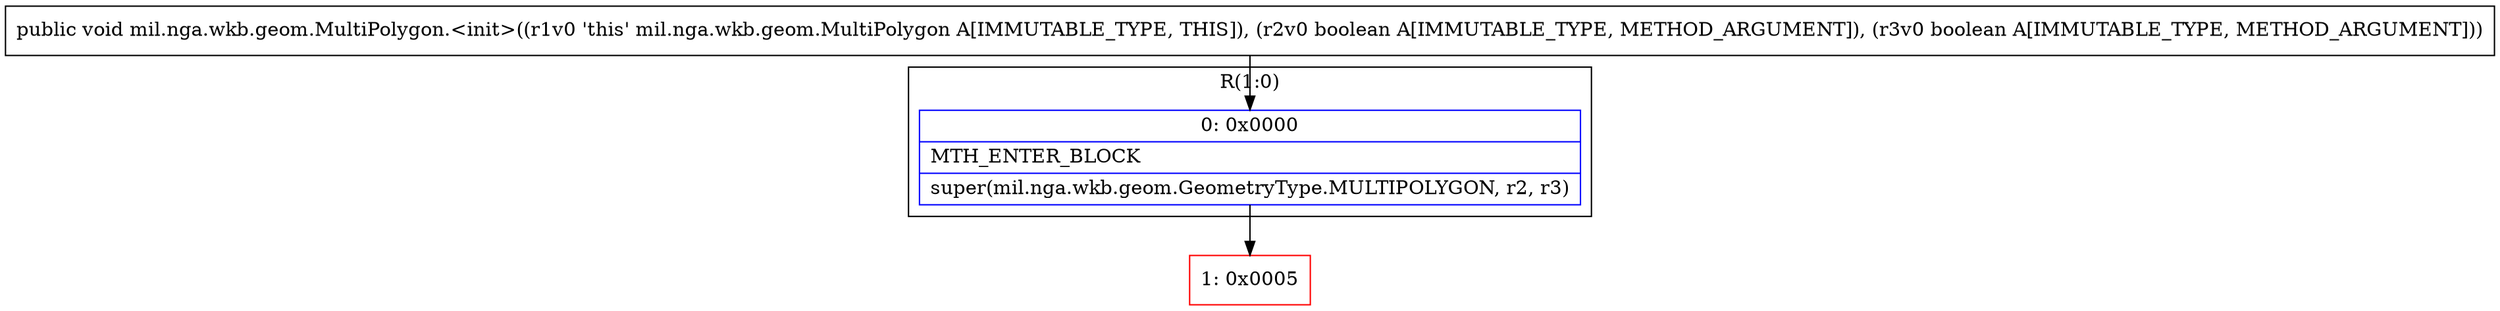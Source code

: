 digraph "CFG formil.nga.wkb.geom.MultiPolygon.\<init\>(ZZ)V" {
subgraph cluster_Region_2098406001 {
label = "R(1:0)";
node [shape=record,color=blue];
Node_0 [shape=record,label="{0\:\ 0x0000|MTH_ENTER_BLOCK\l|super(mil.nga.wkb.geom.GeometryType.MULTIPOLYGON, r2, r3)\l}"];
}
Node_1 [shape=record,color=red,label="{1\:\ 0x0005}"];
MethodNode[shape=record,label="{public void mil.nga.wkb.geom.MultiPolygon.\<init\>((r1v0 'this' mil.nga.wkb.geom.MultiPolygon A[IMMUTABLE_TYPE, THIS]), (r2v0 boolean A[IMMUTABLE_TYPE, METHOD_ARGUMENT]), (r3v0 boolean A[IMMUTABLE_TYPE, METHOD_ARGUMENT])) }"];
MethodNode -> Node_0;
Node_0 -> Node_1;
}

